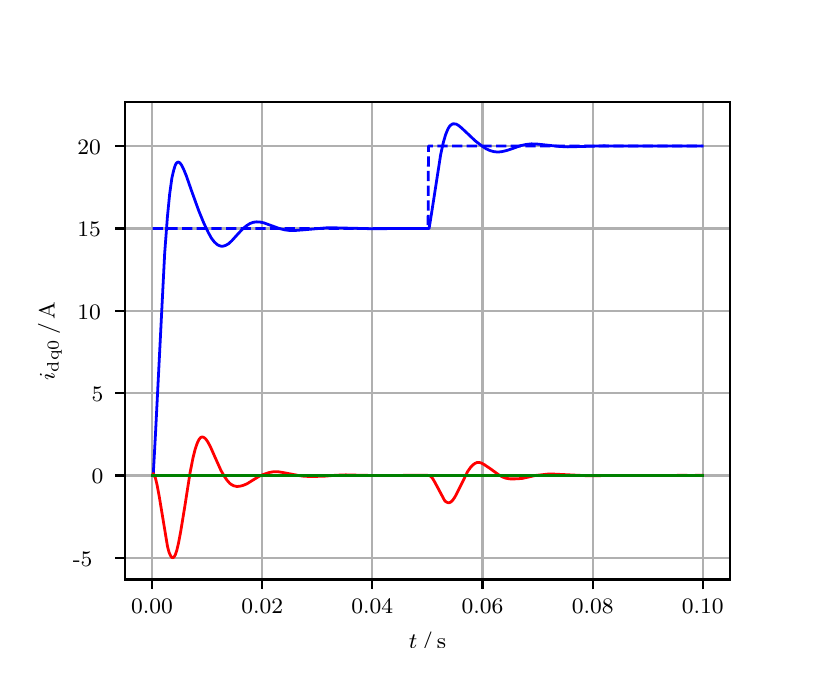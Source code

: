 \begingroup%
\makeatletter%
\begin{pgfpicture}%
\pgfpathrectangle{\pgfpointorigin}{\pgfqpoint{3.9in}{3.1in}}%
\pgfusepath{use as bounding box, clip}%
\begin{pgfscope}%
\pgfsetbuttcap%
\pgfsetmiterjoin%
\definecolor{currentfill}{rgb}{1.0,1.0,1.0}%
\pgfsetfillcolor{currentfill}%
\pgfsetlinewidth{0.0pt}%
\definecolor{currentstroke}{rgb}{1.0,1.0,1.0}%
\pgfsetstrokecolor{currentstroke}%
\pgfsetdash{}{0pt}%
\pgfpathmoveto{\pgfqpoint{0.0in}{0.0in}}%
\pgfpathlineto{\pgfqpoint{3.9in}{0.0in}}%
\pgfpathlineto{\pgfqpoint{3.9in}{3.1in}}%
\pgfpathlineto{\pgfqpoint{0.0in}{3.1in}}%
\pgfpathclose%
\pgfusepath{fill}%
\end{pgfscope}%
\begin{pgfscope}%
\pgfsetbuttcap%
\pgfsetmiterjoin%
\definecolor{currentfill}{rgb}{1.0,1.0,1.0}%
\pgfsetfillcolor{currentfill}%
\pgfsetlinewidth{0.0pt}%
\definecolor{currentstroke}{rgb}{0.0,0.0,0.0}%
\pgfsetstrokecolor{currentstroke}%
\pgfsetstrokeopacity{0.0}%
\pgfsetdash{}{0pt}%
\pgfpathmoveto{\pgfqpoint{0.487in}{0.341in}}%
\pgfpathlineto{\pgfqpoint{3.51in}{0.341in}}%
\pgfpathlineto{\pgfqpoint{3.51in}{2.728in}}%
\pgfpathlineto{\pgfqpoint{0.487in}{2.728in}}%
\pgfpathclose%
\pgfusepath{fill}%
\end{pgfscope}%
\begin{pgfscope}%
\pgfpathrectangle{\pgfqpoint{0.487in}{0.341in}}{\pgfqpoint{3.022in}{2.387in}}%
\pgfusepath{clip}%
\pgfsetrectcap%
\pgfsetroundjoin%
\pgfsetlinewidth{0.803pt}%
\definecolor{currentstroke}{rgb}{0.69,0.69,0.69}%
\pgfsetstrokecolor{currentstroke}%
\pgfsetdash{}{0pt}%
\pgfpathmoveto{\pgfqpoint{0.622in}{0.341in}}%
\pgfpathlineto{\pgfqpoint{0.622in}{2.728in}}%
\pgfusepath{stroke}%
\end{pgfscope}%
\begin{pgfscope}%
\pgfsetbuttcap%
\pgfsetroundjoin%
\definecolor{currentfill}{rgb}{0.0,0.0,0.0}%
\pgfsetfillcolor{currentfill}%
\pgfsetlinewidth{0.803pt}%
\definecolor{currentstroke}{rgb}{0.0,0.0,0.0}%
\pgfsetstrokecolor{currentstroke}%
\pgfsetdash{}{0pt}%
\pgfsys@defobject{currentmarker}{\pgfqpoint{0.0in}{-0.049in}}{\pgfqpoint{0.0in}{0.0in}}{%
\pgfpathmoveto{\pgfqpoint{0.0in}{0.0in}}%
\pgfpathlineto{\pgfqpoint{0.0in}{-0.049in}}%
\pgfusepath{stroke,fill}%
}%
\begin{pgfscope}%
\pgfsys@transformshift{0.622in}{0.341in}%
\pgfsys@useobject{currentmarker}{}%
\end{pgfscope}%
\end{pgfscope}%
\begin{pgfscope}%
\definecolor{textcolor}{rgb}{0.0,0.0,0.0}%
\pgfsetstrokecolor{textcolor}%
\pgfsetfillcolor{textcolor}%
\pgftext[x=0.622in,y=0.244in,,top]{\color{textcolor}\rmfamily\fontsize{8.0}{9.6}\selectfont 0.00}%
\end{pgfscope}%
\begin{pgfscope}%
\pgfpathrectangle{\pgfqpoint{0.487in}{0.341in}}{\pgfqpoint{3.022in}{2.387in}}%
\pgfusepath{clip}%
\pgfsetrectcap%
\pgfsetroundjoin%
\pgfsetlinewidth{0.803pt}%
\definecolor{currentstroke}{rgb}{0.69,0.69,0.69}%
\pgfsetstrokecolor{currentstroke}%
\pgfsetdash{}{0pt}%
\pgfpathmoveto{\pgfqpoint{1.173in}{0.341in}}%
\pgfpathlineto{\pgfqpoint{1.173in}{2.728in}}%
\pgfusepath{stroke}%
\end{pgfscope}%
\begin{pgfscope}%
\pgfsetbuttcap%
\pgfsetroundjoin%
\definecolor{currentfill}{rgb}{0.0,0.0,0.0}%
\pgfsetfillcolor{currentfill}%
\pgfsetlinewidth{0.803pt}%
\definecolor{currentstroke}{rgb}{0.0,0.0,0.0}%
\pgfsetstrokecolor{currentstroke}%
\pgfsetdash{}{0pt}%
\pgfsys@defobject{currentmarker}{\pgfqpoint{0.0in}{-0.049in}}{\pgfqpoint{0.0in}{0.0in}}{%
\pgfpathmoveto{\pgfqpoint{0.0in}{0.0in}}%
\pgfpathlineto{\pgfqpoint{0.0in}{-0.049in}}%
\pgfusepath{stroke,fill}%
}%
\begin{pgfscope}%
\pgfsys@transformshift{1.173in}{0.341in}%
\pgfsys@useobject{currentmarker}{}%
\end{pgfscope}%
\end{pgfscope}%
\begin{pgfscope}%
\definecolor{textcolor}{rgb}{0.0,0.0,0.0}%
\pgfsetstrokecolor{textcolor}%
\pgfsetfillcolor{textcolor}%
\pgftext[x=1.173in,y=0.244in,,top]{\color{textcolor}\rmfamily\fontsize{8.0}{9.6}\selectfont 0.02}%
\end{pgfscope}%
\begin{pgfscope}%
\pgfpathrectangle{\pgfqpoint{0.487in}{0.341in}}{\pgfqpoint{3.022in}{2.387in}}%
\pgfusepath{clip}%
\pgfsetrectcap%
\pgfsetroundjoin%
\pgfsetlinewidth{0.803pt}%
\definecolor{currentstroke}{rgb}{0.69,0.69,0.69}%
\pgfsetstrokecolor{currentstroke}%
\pgfsetdash{}{0pt}%
\pgfpathmoveto{\pgfqpoint{1.723in}{0.341in}}%
\pgfpathlineto{\pgfqpoint{1.723in}{2.728in}}%
\pgfusepath{stroke}%
\end{pgfscope}%
\begin{pgfscope}%
\pgfsetbuttcap%
\pgfsetroundjoin%
\definecolor{currentfill}{rgb}{0.0,0.0,0.0}%
\pgfsetfillcolor{currentfill}%
\pgfsetlinewidth{0.803pt}%
\definecolor{currentstroke}{rgb}{0.0,0.0,0.0}%
\pgfsetstrokecolor{currentstroke}%
\pgfsetdash{}{0pt}%
\pgfsys@defobject{currentmarker}{\pgfqpoint{0.0in}{-0.049in}}{\pgfqpoint{0.0in}{0.0in}}{%
\pgfpathmoveto{\pgfqpoint{0.0in}{0.0in}}%
\pgfpathlineto{\pgfqpoint{0.0in}{-0.049in}}%
\pgfusepath{stroke,fill}%
}%
\begin{pgfscope}%
\pgfsys@transformshift{1.723in}{0.341in}%
\pgfsys@useobject{currentmarker}{}%
\end{pgfscope}%
\end{pgfscope}%
\begin{pgfscope}%
\definecolor{textcolor}{rgb}{0.0,0.0,0.0}%
\pgfsetstrokecolor{textcolor}%
\pgfsetfillcolor{textcolor}%
\pgftext[x=1.723in,y=0.244in,,top]{\color{textcolor}\rmfamily\fontsize{8.0}{9.6}\selectfont 0.04}%
\end{pgfscope}%
\begin{pgfscope}%
\pgfpathrectangle{\pgfqpoint{0.487in}{0.341in}}{\pgfqpoint{3.022in}{2.387in}}%
\pgfusepath{clip}%
\pgfsetrectcap%
\pgfsetroundjoin%
\pgfsetlinewidth{0.803pt}%
\definecolor{currentstroke}{rgb}{0.69,0.69,0.69}%
\pgfsetstrokecolor{currentstroke}%
\pgfsetdash{}{0pt}%
\pgfpathmoveto{\pgfqpoint{2.274in}{0.341in}}%
\pgfpathlineto{\pgfqpoint{2.274in}{2.728in}}%
\pgfusepath{stroke}%
\end{pgfscope}%
\begin{pgfscope}%
\pgfsetbuttcap%
\pgfsetroundjoin%
\definecolor{currentfill}{rgb}{0.0,0.0,0.0}%
\pgfsetfillcolor{currentfill}%
\pgfsetlinewidth{0.803pt}%
\definecolor{currentstroke}{rgb}{0.0,0.0,0.0}%
\pgfsetstrokecolor{currentstroke}%
\pgfsetdash{}{0pt}%
\pgfsys@defobject{currentmarker}{\pgfqpoint{0.0in}{-0.049in}}{\pgfqpoint{0.0in}{0.0in}}{%
\pgfpathmoveto{\pgfqpoint{0.0in}{0.0in}}%
\pgfpathlineto{\pgfqpoint{0.0in}{-0.049in}}%
\pgfusepath{stroke,fill}%
}%
\begin{pgfscope}%
\pgfsys@transformshift{2.274in}{0.341in}%
\pgfsys@useobject{currentmarker}{}%
\end{pgfscope}%
\end{pgfscope}%
\begin{pgfscope}%
\definecolor{textcolor}{rgb}{0.0,0.0,0.0}%
\pgfsetstrokecolor{textcolor}%
\pgfsetfillcolor{textcolor}%
\pgftext[x=2.274in,y=0.244in,,top]{\color{textcolor}\rmfamily\fontsize{8.0}{9.6}\selectfont 0.06}%
\end{pgfscope}%
\begin{pgfscope}%
\pgfpathrectangle{\pgfqpoint{0.487in}{0.341in}}{\pgfqpoint{3.022in}{2.387in}}%
\pgfusepath{clip}%
\pgfsetrectcap%
\pgfsetroundjoin%
\pgfsetlinewidth{0.803pt}%
\definecolor{currentstroke}{rgb}{0.69,0.69,0.69}%
\pgfsetstrokecolor{currentstroke}%
\pgfsetdash{}{0pt}%
\pgfpathmoveto{\pgfqpoint{2.825in}{0.341in}}%
\pgfpathlineto{\pgfqpoint{2.825in}{2.728in}}%
\pgfusepath{stroke}%
\end{pgfscope}%
\begin{pgfscope}%
\pgfsetbuttcap%
\pgfsetroundjoin%
\definecolor{currentfill}{rgb}{0.0,0.0,0.0}%
\pgfsetfillcolor{currentfill}%
\pgfsetlinewidth{0.803pt}%
\definecolor{currentstroke}{rgb}{0.0,0.0,0.0}%
\pgfsetstrokecolor{currentstroke}%
\pgfsetdash{}{0pt}%
\pgfsys@defobject{currentmarker}{\pgfqpoint{0.0in}{-0.049in}}{\pgfqpoint{0.0in}{0.0in}}{%
\pgfpathmoveto{\pgfqpoint{0.0in}{0.0in}}%
\pgfpathlineto{\pgfqpoint{0.0in}{-0.049in}}%
\pgfusepath{stroke,fill}%
}%
\begin{pgfscope}%
\pgfsys@transformshift{2.825in}{0.341in}%
\pgfsys@useobject{currentmarker}{}%
\end{pgfscope}%
\end{pgfscope}%
\begin{pgfscope}%
\definecolor{textcolor}{rgb}{0.0,0.0,0.0}%
\pgfsetstrokecolor{textcolor}%
\pgfsetfillcolor{textcolor}%
\pgftext[x=2.825in,y=0.244in,,top]{\color{textcolor}\rmfamily\fontsize{8.0}{9.6}\selectfont 0.08}%
\end{pgfscope}%
\begin{pgfscope}%
\pgfpathrectangle{\pgfqpoint{0.487in}{0.341in}}{\pgfqpoint{3.022in}{2.387in}}%
\pgfusepath{clip}%
\pgfsetrectcap%
\pgfsetroundjoin%
\pgfsetlinewidth{0.803pt}%
\definecolor{currentstroke}{rgb}{0.69,0.69,0.69}%
\pgfsetstrokecolor{currentstroke}%
\pgfsetdash{}{0pt}%
\pgfpathmoveto{\pgfqpoint{3.375in}{0.341in}}%
\pgfpathlineto{\pgfqpoint{3.375in}{2.728in}}%
\pgfusepath{stroke}%
\end{pgfscope}%
\begin{pgfscope}%
\pgfsetbuttcap%
\pgfsetroundjoin%
\definecolor{currentfill}{rgb}{0.0,0.0,0.0}%
\pgfsetfillcolor{currentfill}%
\pgfsetlinewidth{0.803pt}%
\definecolor{currentstroke}{rgb}{0.0,0.0,0.0}%
\pgfsetstrokecolor{currentstroke}%
\pgfsetdash{}{0pt}%
\pgfsys@defobject{currentmarker}{\pgfqpoint{0.0in}{-0.049in}}{\pgfqpoint{0.0in}{0.0in}}{%
\pgfpathmoveto{\pgfqpoint{0.0in}{0.0in}}%
\pgfpathlineto{\pgfqpoint{0.0in}{-0.049in}}%
\pgfusepath{stroke,fill}%
}%
\begin{pgfscope}%
\pgfsys@transformshift{3.375in}{0.341in}%
\pgfsys@useobject{currentmarker}{}%
\end{pgfscope}%
\end{pgfscope}%
\begin{pgfscope}%
\definecolor{textcolor}{rgb}{0.0,0.0,0.0}%
\pgfsetstrokecolor{textcolor}%
\pgfsetfillcolor{textcolor}%
\pgftext[x=3.375in,y=0.244in,,top]{\color{textcolor}\rmfamily\fontsize{8.0}{9.6}\selectfont 0.10}%
\end{pgfscope}%
\begin{pgfscope}%
\definecolor{textcolor}{rgb}{0.0,0.0,0.0}%
\pgfsetstrokecolor{textcolor}%
\pgfsetfillcolor{textcolor}%
\pgftext[x=1.999in,y=0.081in,,top]{\color{textcolor}\rmfamily\fontsize{8.0}{9.6}\selectfont \(\displaystyle t\,/\,\mathrm{s}\)}%
\end{pgfscope}%
\begin{pgfscope}%
\pgfpathrectangle{\pgfqpoint{0.487in}{0.341in}}{\pgfqpoint{3.022in}{2.387in}}%
\pgfusepath{clip}%
\pgfsetrectcap%
\pgfsetroundjoin%
\pgfsetlinewidth{0.803pt}%
\definecolor{currentstroke}{rgb}{0.69,0.69,0.69}%
\pgfsetstrokecolor{currentstroke}%
\pgfsetdash{}{0pt}%
\pgfpathmoveto{\pgfqpoint{0.487in}{0.45in}}%
\pgfpathlineto{\pgfqpoint{3.51in}{0.45in}}%
\pgfusepath{stroke}%
\end{pgfscope}%
\begin{pgfscope}%
\pgfsetbuttcap%
\pgfsetroundjoin%
\definecolor{currentfill}{rgb}{0.0,0.0,0.0}%
\pgfsetfillcolor{currentfill}%
\pgfsetlinewidth{0.803pt}%
\definecolor{currentstroke}{rgb}{0.0,0.0,0.0}%
\pgfsetstrokecolor{currentstroke}%
\pgfsetdash{}{0pt}%
\pgfsys@defobject{currentmarker}{\pgfqpoint{-0.049in}{0.0in}}{\pgfqpoint{-0.0in}{0.0in}}{%
\pgfpathmoveto{\pgfqpoint{-0.0in}{0.0in}}%
\pgfpathlineto{\pgfqpoint{-0.049in}{0.0in}}%
\pgfusepath{stroke,fill}%
}%
\begin{pgfscope}%
\pgfsys@transformshift{0.487in}{0.45in}%
\pgfsys@useobject{currentmarker}{}%
\end{pgfscope}%
\end{pgfscope}%
\begin{pgfscope}%
\definecolor{textcolor}{rgb}{0.0,0.0,0.0}%
\pgfsetstrokecolor{textcolor}%
\pgfsetfillcolor{textcolor}%
\pgftext[x=0.226in, y=0.408in, left, base]{\color{textcolor}\rmfamily\fontsize{8.0}{9.6}\selectfont −5}%
\end{pgfscope}%
\begin{pgfscope}%
\pgfpathrectangle{\pgfqpoint{0.487in}{0.341in}}{\pgfqpoint{3.022in}{2.387in}}%
\pgfusepath{clip}%
\pgfsetrectcap%
\pgfsetroundjoin%
\pgfsetlinewidth{0.803pt}%
\definecolor{currentstroke}{rgb}{0.69,0.69,0.69}%
\pgfsetstrokecolor{currentstroke}%
\pgfsetdash{}{0pt}%
\pgfpathmoveto{\pgfqpoint{0.487in}{0.861in}}%
\pgfpathlineto{\pgfqpoint{3.51in}{0.861in}}%
\pgfusepath{stroke}%
\end{pgfscope}%
\begin{pgfscope}%
\pgfsetbuttcap%
\pgfsetroundjoin%
\definecolor{currentfill}{rgb}{0.0,0.0,0.0}%
\pgfsetfillcolor{currentfill}%
\pgfsetlinewidth{0.803pt}%
\definecolor{currentstroke}{rgb}{0.0,0.0,0.0}%
\pgfsetstrokecolor{currentstroke}%
\pgfsetdash{}{0pt}%
\pgfsys@defobject{currentmarker}{\pgfqpoint{-0.049in}{0.0in}}{\pgfqpoint{-0.0in}{0.0in}}{%
\pgfpathmoveto{\pgfqpoint{-0.0in}{0.0in}}%
\pgfpathlineto{\pgfqpoint{-0.049in}{0.0in}}%
\pgfusepath{stroke,fill}%
}%
\begin{pgfscope}%
\pgfsys@transformshift{0.487in}{0.861in}%
\pgfsys@useobject{currentmarker}{}%
\end{pgfscope}%
\end{pgfscope}%
\begin{pgfscope}%
\definecolor{textcolor}{rgb}{0.0,0.0,0.0}%
\pgfsetstrokecolor{textcolor}%
\pgfsetfillcolor{textcolor}%
\pgftext[x=0.32in, y=0.819in, left, base]{\color{textcolor}\rmfamily\fontsize{8.0}{9.6}\selectfont 0}%
\end{pgfscope}%
\begin{pgfscope}%
\pgfpathrectangle{\pgfqpoint{0.487in}{0.341in}}{\pgfqpoint{3.022in}{2.387in}}%
\pgfusepath{clip}%
\pgfsetrectcap%
\pgfsetroundjoin%
\pgfsetlinewidth{0.803pt}%
\definecolor{currentstroke}{rgb}{0.69,0.69,0.69}%
\pgfsetstrokecolor{currentstroke}%
\pgfsetdash{}{0pt}%
\pgfpathmoveto{\pgfqpoint{0.487in}{1.273in}}%
\pgfpathlineto{\pgfqpoint{3.51in}{1.273in}}%
\pgfusepath{stroke}%
\end{pgfscope}%
\begin{pgfscope}%
\pgfsetbuttcap%
\pgfsetroundjoin%
\definecolor{currentfill}{rgb}{0.0,0.0,0.0}%
\pgfsetfillcolor{currentfill}%
\pgfsetlinewidth{0.803pt}%
\definecolor{currentstroke}{rgb}{0.0,0.0,0.0}%
\pgfsetstrokecolor{currentstroke}%
\pgfsetdash{}{0pt}%
\pgfsys@defobject{currentmarker}{\pgfqpoint{-0.049in}{0.0in}}{\pgfqpoint{-0.0in}{0.0in}}{%
\pgfpathmoveto{\pgfqpoint{-0.0in}{0.0in}}%
\pgfpathlineto{\pgfqpoint{-0.049in}{0.0in}}%
\pgfusepath{stroke,fill}%
}%
\begin{pgfscope}%
\pgfsys@transformshift{0.487in}{1.273in}%
\pgfsys@useobject{currentmarker}{}%
\end{pgfscope}%
\end{pgfscope}%
\begin{pgfscope}%
\definecolor{textcolor}{rgb}{0.0,0.0,0.0}%
\pgfsetstrokecolor{textcolor}%
\pgfsetfillcolor{textcolor}%
\pgftext[x=0.32in, y=1.231in, left, base]{\color{textcolor}\rmfamily\fontsize{8.0}{9.6}\selectfont 5}%
\end{pgfscope}%
\begin{pgfscope}%
\pgfpathrectangle{\pgfqpoint{0.487in}{0.341in}}{\pgfqpoint{3.022in}{2.387in}}%
\pgfusepath{clip}%
\pgfsetrectcap%
\pgfsetroundjoin%
\pgfsetlinewidth{0.803pt}%
\definecolor{currentstroke}{rgb}{0.69,0.69,0.69}%
\pgfsetstrokecolor{currentstroke}%
\pgfsetdash{}{0pt}%
\pgfpathmoveto{\pgfqpoint{0.487in}{1.685in}}%
\pgfpathlineto{\pgfqpoint{3.51in}{1.685in}}%
\pgfusepath{stroke}%
\end{pgfscope}%
\begin{pgfscope}%
\pgfsetbuttcap%
\pgfsetroundjoin%
\definecolor{currentfill}{rgb}{0.0,0.0,0.0}%
\pgfsetfillcolor{currentfill}%
\pgfsetlinewidth{0.803pt}%
\definecolor{currentstroke}{rgb}{0.0,0.0,0.0}%
\pgfsetstrokecolor{currentstroke}%
\pgfsetdash{}{0pt}%
\pgfsys@defobject{currentmarker}{\pgfqpoint{-0.049in}{0.0in}}{\pgfqpoint{-0.0in}{0.0in}}{%
\pgfpathmoveto{\pgfqpoint{-0.0in}{0.0in}}%
\pgfpathlineto{\pgfqpoint{-0.049in}{0.0in}}%
\pgfusepath{stroke,fill}%
}%
\begin{pgfscope}%
\pgfsys@transformshift{0.487in}{1.685in}%
\pgfsys@useobject{currentmarker}{}%
\end{pgfscope}%
\end{pgfscope}%
\begin{pgfscope}%
\definecolor{textcolor}{rgb}{0.0,0.0,0.0}%
\pgfsetstrokecolor{textcolor}%
\pgfsetfillcolor{textcolor}%
\pgftext[x=0.249in, y=1.642in, left, base]{\color{textcolor}\rmfamily\fontsize{8.0}{9.6}\selectfont 10}%
\end{pgfscope}%
\begin{pgfscope}%
\pgfpathrectangle{\pgfqpoint{0.487in}{0.341in}}{\pgfqpoint{3.022in}{2.387in}}%
\pgfusepath{clip}%
\pgfsetrectcap%
\pgfsetroundjoin%
\pgfsetlinewidth{0.803pt}%
\definecolor{currentstroke}{rgb}{0.69,0.69,0.69}%
\pgfsetstrokecolor{currentstroke}%
\pgfsetdash{}{0pt}%
\pgfpathmoveto{\pgfqpoint{0.487in}{2.096in}}%
\pgfpathlineto{\pgfqpoint{3.51in}{2.096in}}%
\pgfusepath{stroke}%
\end{pgfscope}%
\begin{pgfscope}%
\pgfsetbuttcap%
\pgfsetroundjoin%
\definecolor{currentfill}{rgb}{0.0,0.0,0.0}%
\pgfsetfillcolor{currentfill}%
\pgfsetlinewidth{0.803pt}%
\definecolor{currentstroke}{rgb}{0.0,0.0,0.0}%
\pgfsetstrokecolor{currentstroke}%
\pgfsetdash{}{0pt}%
\pgfsys@defobject{currentmarker}{\pgfqpoint{-0.049in}{0.0in}}{\pgfqpoint{-0.0in}{0.0in}}{%
\pgfpathmoveto{\pgfqpoint{-0.0in}{0.0in}}%
\pgfpathlineto{\pgfqpoint{-0.049in}{0.0in}}%
\pgfusepath{stroke,fill}%
}%
\begin{pgfscope}%
\pgfsys@transformshift{0.487in}{2.096in}%
\pgfsys@useobject{currentmarker}{}%
\end{pgfscope}%
\end{pgfscope}%
\begin{pgfscope}%
\definecolor{textcolor}{rgb}{0.0,0.0,0.0}%
\pgfsetstrokecolor{textcolor}%
\pgfsetfillcolor{textcolor}%
\pgftext[x=0.249in, y=2.054in, left, base]{\color{textcolor}\rmfamily\fontsize{8.0}{9.6}\selectfont 15}%
\end{pgfscope}%
\begin{pgfscope}%
\pgfpathrectangle{\pgfqpoint{0.487in}{0.341in}}{\pgfqpoint{3.022in}{2.387in}}%
\pgfusepath{clip}%
\pgfsetrectcap%
\pgfsetroundjoin%
\pgfsetlinewidth{0.803pt}%
\definecolor{currentstroke}{rgb}{0.69,0.69,0.69}%
\pgfsetstrokecolor{currentstroke}%
\pgfsetdash{}{0pt}%
\pgfpathmoveto{\pgfqpoint{0.487in}{2.508in}}%
\pgfpathlineto{\pgfqpoint{3.51in}{2.508in}}%
\pgfusepath{stroke}%
\end{pgfscope}%
\begin{pgfscope}%
\pgfsetbuttcap%
\pgfsetroundjoin%
\definecolor{currentfill}{rgb}{0.0,0.0,0.0}%
\pgfsetfillcolor{currentfill}%
\pgfsetlinewidth{0.803pt}%
\definecolor{currentstroke}{rgb}{0.0,0.0,0.0}%
\pgfsetstrokecolor{currentstroke}%
\pgfsetdash{}{0pt}%
\pgfsys@defobject{currentmarker}{\pgfqpoint{-0.049in}{0.0in}}{\pgfqpoint{-0.0in}{0.0in}}{%
\pgfpathmoveto{\pgfqpoint{-0.0in}{0.0in}}%
\pgfpathlineto{\pgfqpoint{-0.049in}{0.0in}}%
\pgfusepath{stroke,fill}%
}%
\begin{pgfscope}%
\pgfsys@transformshift{0.487in}{2.508in}%
\pgfsys@useobject{currentmarker}{}%
\end{pgfscope}%
\end{pgfscope}%
\begin{pgfscope}%
\definecolor{textcolor}{rgb}{0.0,0.0,0.0}%
\pgfsetstrokecolor{textcolor}%
\pgfsetfillcolor{textcolor}%
\pgftext[x=0.249in, y=2.466in, left, base]{\color{textcolor}\rmfamily\fontsize{8.0}{9.6}\selectfont 20}%
\end{pgfscope}%
\begin{pgfscope}%
\definecolor{textcolor}{rgb}{0.0,0.0,0.0}%
\pgfsetstrokecolor{textcolor}%
\pgfsetfillcolor{textcolor}%
\pgftext[x=0.171in,y=1.534in,,bottom,rotate=90.0]{\color{textcolor}\rmfamily\fontsize{8.0}{9.6}\selectfont \(\displaystyle i_{\mathrm{dq0}}\,/\,\mathrm{A}\)}%
\end{pgfscope}%
\begin{pgfscope}%
\pgfpathrectangle{\pgfqpoint{0.487in}{0.341in}}{\pgfqpoint{3.022in}{2.387in}}%
\pgfusepath{clip}%
\pgfsetrectcap%
\pgfsetroundjoin%
\pgfsetlinewidth{1.004pt}%
\definecolor{currentstroke}{rgb}{0.0,0.0,1.0}%
\pgfsetstrokecolor{currentstroke}%
\pgfsetdash{}{0pt}%
\pgfpathmoveto{\pgfqpoint{0.625in}{0.861in}}%
\pgfpathlineto{\pgfqpoint{0.628in}{0.867in}}%
\pgfpathlineto{\pgfqpoint{0.639in}{1.068in}}%
\pgfpathlineto{\pgfqpoint{0.685in}{1.972in}}%
\pgfpathlineto{\pgfqpoint{0.699in}{2.158in}}%
\pgfpathlineto{\pgfqpoint{0.71in}{2.269in}}%
\pgfpathlineto{\pgfqpoint{0.721in}{2.348in}}%
\pgfpathlineto{\pgfqpoint{0.73in}{2.387in}}%
\pgfpathlineto{\pgfqpoint{0.738in}{2.413in}}%
\pgfpathlineto{\pgfqpoint{0.743in}{2.422in}}%
\pgfpathlineto{\pgfqpoint{0.749in}{2.427in}}%
\pgfpathlineto{\pgfqpoint{0.754in}{2.428in}}%
\pgfpathlineto{\pgfqpoint{0.76in}{2.425in}}%
\pgfpathlineto{\pgfqpoint{0.768in}{2.415in}}%
\pgfpathlineto{\pgfqpoint{0.779in}{2.394in}}%
\pgfpathlineto{\pgfqpoint{0.793in}{2.36in}}%
\pgfpathlineto{\pgfqpoint{0.823in}{2.274in}}%
\pgfpathlineto{\pgfqpoint{0.856in}{2.183in}}%
\pgfpathlineto{\pgfqpoint{0.881in}{2.122in}}%
\pgfpathlineto{\pgfqpoint{0.903in}{2.076in}}%
\pgfpathlineto{\pgfqpoint{0.919in}{2.047in}}%
\pgfpathlineto{\pgfqpoint{0.933in}{2.029in}}%
\pgfpathlineto{\pgfqpoint{0.947in}{2.016in}}%
\pgfpathlineto{\pgfqpoint{0.958in}{2.01in}}%
\pgfpathlineto{\pgfqpoint{0.969in}{2.007in}}%
\pgfpathlineto{\pgfqpoint{0.98in}{2.008in}}%
\pgfpathlineto{\pgfqpoint{0.991in}{2.012in}}%
\pgfpathlineto{\pgfqpoint{1.005in}{2.02in}}%
\pgfpathlineto{\pgfqpoint{1.021in}{2.035in}}%
\pgfpathlineto{\pgfqpoint{1.049in}{2.066in}}%
\pgfpathlineto{\pgfqpoint{1.076in}{2.095in}}%
\pgfpathlineto{\pgfqpoint{1.096in}{2.111in}}%
\pgfpathlineto{\pgfqpoint{1.112in}{2.121in}}%
\pgfpathlineto{\pgfqpoint{1.129in}{2.127in}}%
\pgfpathlineto{\pgfqpoint{1.145in}{2.129in}}%
\pgfpathlineto{\pgfqpoint{1.162in}{2.128in}}%
\pgfpathlineto{\pgfqpoint{1.181in}{2.124in}}%
\pgfpathlineto{\pgfqpoint{1.211in}{2.113in}}%
\pgfpathlineto{\pgfqpoint{1.258in}{2.096in}}%
\pgfpathlineto{\pgfqpoint{1.286in}{2.089in}}%
\pgfpathlineto{\pgfqpoint{1.31in}{2.086in}}%
\pgfpathlineto{\pgfqpoint{1.338in}{2.086in}}%
\pgfpathlineto{\pgfqpoint{1.377in}{2.089in}}%
\pgfpathlineto{\pgfqpoint{1.492in}{2.099in}}%
\pgfpathlineto{\pgfqpoint{1.544in}{2.099in}}%
\pgfpathlineto{\pgfqpoint{1.71in}{2.095in}}%
\pgfpathlineto{\pgfqpoint{2.007in}{2.096in}}%
\pgfpathlineto{\pgfqpoint{2.018in}{2.163in}}%
\pgfpathlineto{\pgfqpoint{2.065in}{2.466in}}%
\pgfpathlineto{\pgfqpoint{2.079in}{2.529in}}%
\pgfpathlineto{\pgfqpoint{2.09in}{2.566in}}%
\pgfpathlineto{\pgfqpoint{2.101in}{2.593in}}%
\pgfpathlineto{\pgfqpoint{2.109in}{2.606in}}%
\pgfpathlineto{\pgfqpoint{2.117in}{2.614in}}%
\pgfpathlineto{\pgfqpoint{2.125in}{2.619in}}%
\pgfpathlineto{\pgfqpoint{2.134in}{2.619in}}%
\pgfpathlineto{\pgfqpoint{2.142in}{2.618in}}%
\pgfpathlineto{\pgfqpoint{2.153in}{2.612in}}%
\pgfpathlineto{\pgfqpoint{2.169in}{2.599in}}%
\pgfpathlineto{\pgfqpoint{2.2in}{2.57in}}%
\pgfpathlineto{\pgfqpoint{2.238in}{2.534in}}%
\pgfpathlineto{\pgfqpoint{2.269in}{2.51in}}%
\pgfpathlineto{\pgfqpoint{2.293in}{2.494in}}%
\pgfpathlineto{\pgfqpoint{2.313in}{2.485in}}%
\pgfpathlineto{\pgfqpoint{2.332in}{2.48in}}%
\pgfpathlineto{\pgfqpoint{2.351in}{2.478in}}%
\pgfpathlineto{\pgfqpoint{2.37in}{2.48in}}%
\pgfpathlineto{\pgfqpoint{2.392in}{2.485in}}%
\pgfpathlineto{\pgfqpoint{2.423in}{2.495in}}%
\pgfpathlineto{\pgfqpoint{2.464in}{2.51in}}%
\pgfpathlineto{\pgfqpoint{2.492in}{2.516in}}%
\pgfpathlineto{\pgfqpoint{2.519in}{2.519in}}%
\pgfpathlineto{\pgfqpoint{2.547in}{2.518in}}%
\pgfpathlineto{\pgfqpoint{2.585in}{2.514in}}%
\pgfpathlineto{\pgfqpoint{2.66in}{2.506in}}%
\pgfpathlineto{\pgfqpoint{2.701in}{2.504in}}%
\pgfpathlineto{\pgfqpoint{2.772in}{2.506in}}%
\pgfpathlineto{\pgfqpoint{2.88in}{2.509in}}%
\pgfpathlineto{\pgfqpoint{2.957in}{2.508in}}%
\pgfpathlineto{\pgfqpoint{3.161in}{2.508in}}%
\pgfpathlineto{\pgfqpoint{3.304in}{2.508in}}%
\pgfpathlineto{\pgfqpoint{3.373in}{2.508in}}%
\pgfpathlineto{\pgfqpoint{3.373in}{2.508in}}%
\pgfusepath{stroke}%
\end{pgfscope}%
\begin{pgfscope}%
\pgfpathrectangle{\pgfqpoint{0.487in}{0.341in}}{\pgfqpoint{3.022in}{2.387in}}%
\pgfusepath{clip}%
\pgfsetrectcap%
\pgfsetroundjoin%
\pgfsetlinewidth{1.004pt}%
\definecolor{currentstroke}{rgb}{1.0,0.0,0.0}%
\pgfsetstrokecolor{currentstroke}%
\pgfsetdash{}{0pt}%
\pgfpathmoveto{\pgfqpoint{0.625in}{0.861in}}%
\pgfpathlineto{\pgfqpoint{0.628in}{0.871in}}%
\pgfpathlineto{\pgfqpoint{0.633in}{0.862in}}%
\pgfpathlineto{\pgfqpoint{0.639in}{0.847in}}%
\pgfpathlineto{\pgfqpoint{0.647in}{0.814in}}%
\pgfpathlineto{\pgfqpoint{0.658in}{0.755in}}%
\pgfpathlineto{\pgfqpoint{0.699in}{0.507in}}%
\pgfpathlineto{\pgfqpoint{0.707in}{0.476in}}%
\pgfpathlineto{\pgfqpoint{0.716in}{0.457in}}%
\pgfpathlineto{\pgfqpoint{0.721in}{0.451in}}%
\pgfpathlineto{\pgfqpoint{0.727in}{0.45in}}%
\pgfpathlineto{\pgfqpoint{0.732in}{0.454in}}%
\pgfpathlineto{\pgfqpoint{0.738in}{0.464in}}%
\pgfpathlineto{\pgfqpoint{0.746in}{0.488in}}%
\pgfpathlineto{\pgfqpoint{0.754in}{0.522in}}%
\pgfpathlineto{\pgfqpoint{0.765in}{0.58in}}%
\pgfpathlineto{\pgfqpoint{0.785in}{0.702in}}%
\pgfpathlineto{\pgfqpoint{0.812in}{0.875in}}%
\pgfpathlineto{\pgfqpoint{0.826in}{0.946in}}%
\pgfpathlineto{\pgfqpoint{0.837in}{0.991in}}%
\pgfpathlineto{\pgfqpoint{0.848in}{1.023in}}%
\pgfpathlineto{\pgfqpoint{0.856in}{1.04in}}%
\pgfpathlineto{\pgfqpoint{0.864in}{1.05in}}%
\pgfpathlineto{\pgfqpoint{0.87in}{1.053in}}%
\pgfpathlineto{\pgfqpoint{0.875in}{1.053in}}%
\pgfpathlineto{\pgfqpoint{0.881in}{1.051in}}%
\pgfpathlineto{\pgfqpoint{0.889in}{1.045in}}%
\pgfpathlineto{\pgfqpoint{0.9in}{1.03in}}%
\pgfpathlineto{\pgfqpoint{0.914in}{1.004in}}%
\pgfpathlineto{\pgfqpoint{0.936in}{0.954in}}%
\pgfpathlineto{\pgfqpoint{0.966in}{0.887in}}%
\pgfpathlineto{\pgfqpoint{0.983in}{0.857in}}%
\pgfpathlineto{\pgfqpoint{0.997in}{0.837in}}%
\pgfpathlineto{\pgfqpoint{1.01in}{0.822in}}%
\pgfpathlineto{\pgfqpoint{1.021in}{0.814in}}%
\pgfpathlineto{\pgfqpoint{1.032in}{0.809in}}%
\pgfpathlineto{\pgfqpoint{1.046in}{0.806in}}%
\pgfpathlineto{\pgfqpoint{1.06in}{0.807in}}%
\pgfpathlineto{\pgfqpoint{1.076in}{0.811in}}%
\pgfpathlineto{\pgfqpoint{1.096in}{0.819in}}%
\pgfpathlineto{\pgfqpoint{1.12in}{0.834in}}%
\pgfpathlineto{\pgfqpoint{1.159in}{0.858in}}%
\pgfpathlineto{\pgfqpoint{1.181in}{0.867in}}%
\pgfpathlineto{\pgfqpoint{1.209in}{0.876in}}%
\pgfpathlineto{\pgfqpoint{1.231in}{0.88in}}%
\pgfpathlineto{\pgfqpoint{1.25in}{0.88in}}%
\pgfpathlineto{\pgfqpoint{1.275in}{0.876in}}%
\pgfpathlineto{\pgfqpoint{1.354in}{0.861in}}%
\pgfpathlineto{\pgfqpoint{1.382in}{0.857in}}%
\pgfpathlineto{\pgfqpoint{1.415in}{0.856in}}%
\pgfpathlineto{\pgfqpoint{1.478in}{0.857in}}%
\pgfpathlineto{\pgfqpoint{1.539in}{0.862in}}%
\pgfpathlineto{\pgfqpoint{1.591in}{0.864in}}%
\pgfpathlineto{\pgfqpoint{1.627in}{0.863in}}%
\pgfpathlineto{\pgfqpoint{1.671in}{0.862in}}%
\pgfpathlineto{\pgfqpoint{1.723in}{0.861in}}%
\pgfpathlineto{\pgfqpoint{1.756in}{0.861in}}%
\pgfpathlineto{\pgfqpoint{1.823in}{0.861in}}%
\pgfpathlineto{\pgfqpoint{1.858in}{0.861in}}%
\pgfpathlineto{\pgfqpoint{1.905in}{0.862in}}%
\pgfpathlineto{\pgfqpoint{1.944in}{0.862in}}%
\pgfpathlineto{\pgfqpoint{1.996in}{0.862in}}%
\pgfpathlineto{\pgfqpoint{2.01in}{0.86in}}%
\pgfpathlineto{\pgfqpoint{2.018in}{0.854in}}%
\pgfpathlineto{\pgfqpoint{2.026in}{0.844in}}%
\pgfpathlineto{\pgfqpoint{2.037in}{0.825in}}%
\pgfpathlineto{\pgfqpoint{2.084in}{0.737in}}%
\pgfpathlineto{\pgfqpoint{2.092in}{0.729in}}%
\pgfpathlineto{\pgfqpoint{2.101in}{0.725in}}%
\pgfpathlineto{\pgfqpoint{2.109in}{0.725in}}%
\pgfpathlineto{\pgfqpoint{2.117in}{0.729in}}%
\pgfpathlineto{\pgfqpoint{2.125in}{0.737in}}%
\pgfpathlineto{\pgfqpoint{2.136in}{0.753in}}%
\pgfpathlineto{\pgfqpoint{2.15in}{0.78in}}%
\pgfpathlineto{\pgfqpoint{2.2in}{0.881in}}%
\pgfpathlineto{\pgfqpoint{2.214in}{0.901in}}%
\pgfpathlineto{\pgfqpoint{2.225in}{0.913in}}%
\pgfpathlineto{\pgfqpoint{2.236in}{0.921in}}%
\pgfpathlineto{\pgfqpoint{2.247in}{0.926in}}%
\pgfpathlineto{\pgfqpoint{2.258in}{0.926in}}%
\pgfpathlineto{\pgfqpoint{2.269in}{0.923in}}%
\pgfpathlineto{\pgfqpoint{2.285in}{0.914in}}%
\pgfpathlineto{\pgfqpoint{2.313in}{0.895in}}%
\pgfpathlineto{\pgfqpoint{2.357in}{0.863in}}%
\pgfpathlineto{\pgfqpoint{2.376in}{0.853in}}%
\pgfpathlineto{\pgfqpoint{2.392in}{0.847in}}%
\pgfpathlineto{\pgfqpoint{2.412in}{0.844in}}%
\pgfpathlineto{\pgfqpoint{2.437in}{0.844in}}%
\pgfpathlineto{\pgfqpoint{2.472in}{0.846in}}%
\pgfpathlineto{\pgfqpoint{2.503in}{0.853in}}%
\pgfpathlineto{\pgfqpoint{2.538in}{0.861in}}%
\pgfpathlineto{\pgfqpoint{2.602in}{0.868in}}%
\pgfpathlineto{\pgfqpoint{2.629in}{0.868in}}%
\pgfpathlineto{\pgfqpoint{2.792in}{0.86in}}%
\pgfpathlineto{\pgfqpoint{3.028in}{0.861in}}%
\pgfpathlineto{\pgfqpoint{3.191in}{0.861in}}%
\pgfpathlineto{\pgfqpoint{3.221in}{0.861in}}%
\pgfpathlineto{\pgfqpoint{3.279in}{0.862in}}%
\pgfpathlineto{\pgfqpoint{3.312in}{0.861in}}%
\pgfpathlineto{\pgfqpoint{3.373in}{0.862in}}%
\pgfpathlineto{\pgfqpoint{3.373in}{0.862in}}%
\pgfusepath{stroke}%
\end{pgfscope}%
\begin{pgfscope}%
\pgfpathrectangle{\pgfqpoint{0.487in}{0.341in}}{\pgfqpoint{3.022in}{2.387in}}%
\pgfusepath{clip}%
\pgfsetrectcap%
\pgfsetroundjoin%
\pgfsetlinewidth{1.004pt}%
\definecolor{currentstroke}{rgb}{0.0,0.5,0.0}%
\pgfsetstrokecolor{currentstroke}%
\pgfsetdash{}{0pt}%
\pgfpathmoveto{\pgfqpoint{0.625in}{0.861in}}%
\pgfpathlineto{\pgfqpoint{3.373in}{0.861in}}%
\pgfpathlineto{\pgfqpoint{3.373in}{0.861in}}%
\pgfusepath{stroke}%
\end{pgfscope}%
\begin{pgfscope}%
\pgfpathrectangle{\pgfqpoint{0.487in}{0.341in}}{\pgfqpoint{3.022in}{2.387in}}%
\pgfusepath{clip}%
\pgfsetbuttcap%
\pgfsetroundjoin%
\pgfsetlinewidth{1.004pt}%
\definecolor{currentstroke}{rgb}{0.0,0.0,1.0}%
\pgfsetstrokecolor{currentstroke}%
\pgfsetdash{{3.7pt}{1.6pt}}{0.0pt}%
\pgfpathmoveto{\pgfqpoint{0.625in}{2.096in}}%
\pgfpathlineto{\pgfqpoint{2.002in}{2.096in}}%
\pgfpathlineto{\pgfqpoint{2.004in}{2.508in}}%
\pgfpathlineto{\pgfqpoint{3.373in}{2.508in}}%
\pgfpathlineto{\pgfqpoint{3.373in}{2.508in}}%
\pgfusepath{stroke}%
\end{pgfscope}%
\begin{pgfscope}%
\pgfpathrectangle{\pgfqpoint{0.487in}{0.341in}}{\pgfqpoint{3.022in}{2.387in}}%
\pgfusepath{clip}%
\pgfsetbuttcap%
\pgfsetroundjoin%
\pgfsetlinewidth{1.004pt}%
\definecolor{currentstroke}{rgb}{1.0,0.0,0.0}%
\pgfsetstrokecolor{currentstroke}%
\pgfsetdash{{3.7pt}{1.6pt}}{0.0pt}%
\pgfpathmoveto{\pgfqpoint{0.625in}{0.861in}}%
\pgfpathlineto{\pgfqpoint{3.373in}{0.861in}}%
\pgfpathlineto{\pgfqpoint{3.373in}{0.861in}}%
\pgfusepath{stroke}%
\end{pgfscope}%
\begin{pgfscope}%
\pgfpathrectangle{\pgfqpoint{0.487in}{0.341in}}{\pgfqpoint{3.022in}{2.387in}}%
\pgfusepath{clip}%
\pgfsetbuttcap%
\pgfsetroundjoin%
\pgfsetlinewidth{1.004pt}%
\definecolor{currentstroke}{rgb}{0.0,0.5,0.0}%
\pgfsetstrokecolor{currentstroke}%
\pgfsetdash{{3.7pt}{1.6pt}}{0.0pt}%
\pgfpathmoveto{\pgfqpoint{0.625in}{0.861in}}%
\pgfpathlineto{\pgfqpoint{3.373in}{0.861in}}%
\pgfpathlineto{\pgfqpoint{3.373in}{0.861in}}%
\pgfusepath{stroke}%
\end{pgfscope}%
\begin{pgfscope}%
\pgfsetrectcap%
\pgfsetmiterjoin%
\pgfsetlinewidth{0.803pt}%
\definecolor{currentstroke}{rgb}{0.0,0.0,0.0}%
\pgfsetstrokecolor{currentstroke}%
\pgfsetdash{}{0pt}%
\pgfpathmoveto{\pgfqpoint{0.487in}{0.341in}}%
\pgfpathlineto{\pgfqpoint{0.487in}{2.728in}}%
\pgfusepath{stroke}%
\end{pgfscope}%
\begin{pgfscope}%
\pgfsetrectcap%
\pgfsetmiterjoin%
\pgfsetlinewidth{0.803pt}%
\definecolor{currentstroke}{rgb}{0.0,0.0,0.0}%
\pgfsetstrokecolor{currentstroke}%
\pgfsetdash{}{0pt}%
\pgfpathmoveto{\pgfqpoint{3.51in}{0.341in}}%
\pgfpathlineto{\pgfqpoint{3.51in}{2.728in}}%
\pgfusepath{stroke}%
\end{pgfscope}%
\begin{pgfscope}%
\pgfsetrectcap%
\pgfsetmiterjoin%
\pgfsetlinewidth{0.803pt}%
\definecolor{currentstroke}{rgb}{0.0,0.0,0.0}%
\pgfsetstrokecolor{currentstroke}%
\pgfsetdash{}{0pt}%
\pgfpathmoveto{\pgfqpoint{0.487in}{0.341in}}%
\pgfpathlineto{\pgfqpoint{3.51in}{0.341in}}%
\pgfusepath{stroke}%
\end{pgfscope}%
\begin{pgfscope}%
\pgfsetrectcap%
\pgfsetmiterjoin%
\pgfsetlinewidth{0.803pt}%
\definecolor{currentstroke}{rgb}{0.0,0.0,0.0}%
\pgfsetstrokecolor{currentstroke}%
\pgfsetdash{}{0pt}%
\pgfpathmoveto{\pgfqpoint{0.487in}{2.728in}}%
\pgfpathlineto{\pgfqpoint{3.51in}{2.728in}}%
\pgfusepath{stroke}%
\end{pgfscope}%
\end{pgfpicture}%
\makeatother%
\endgroup%
